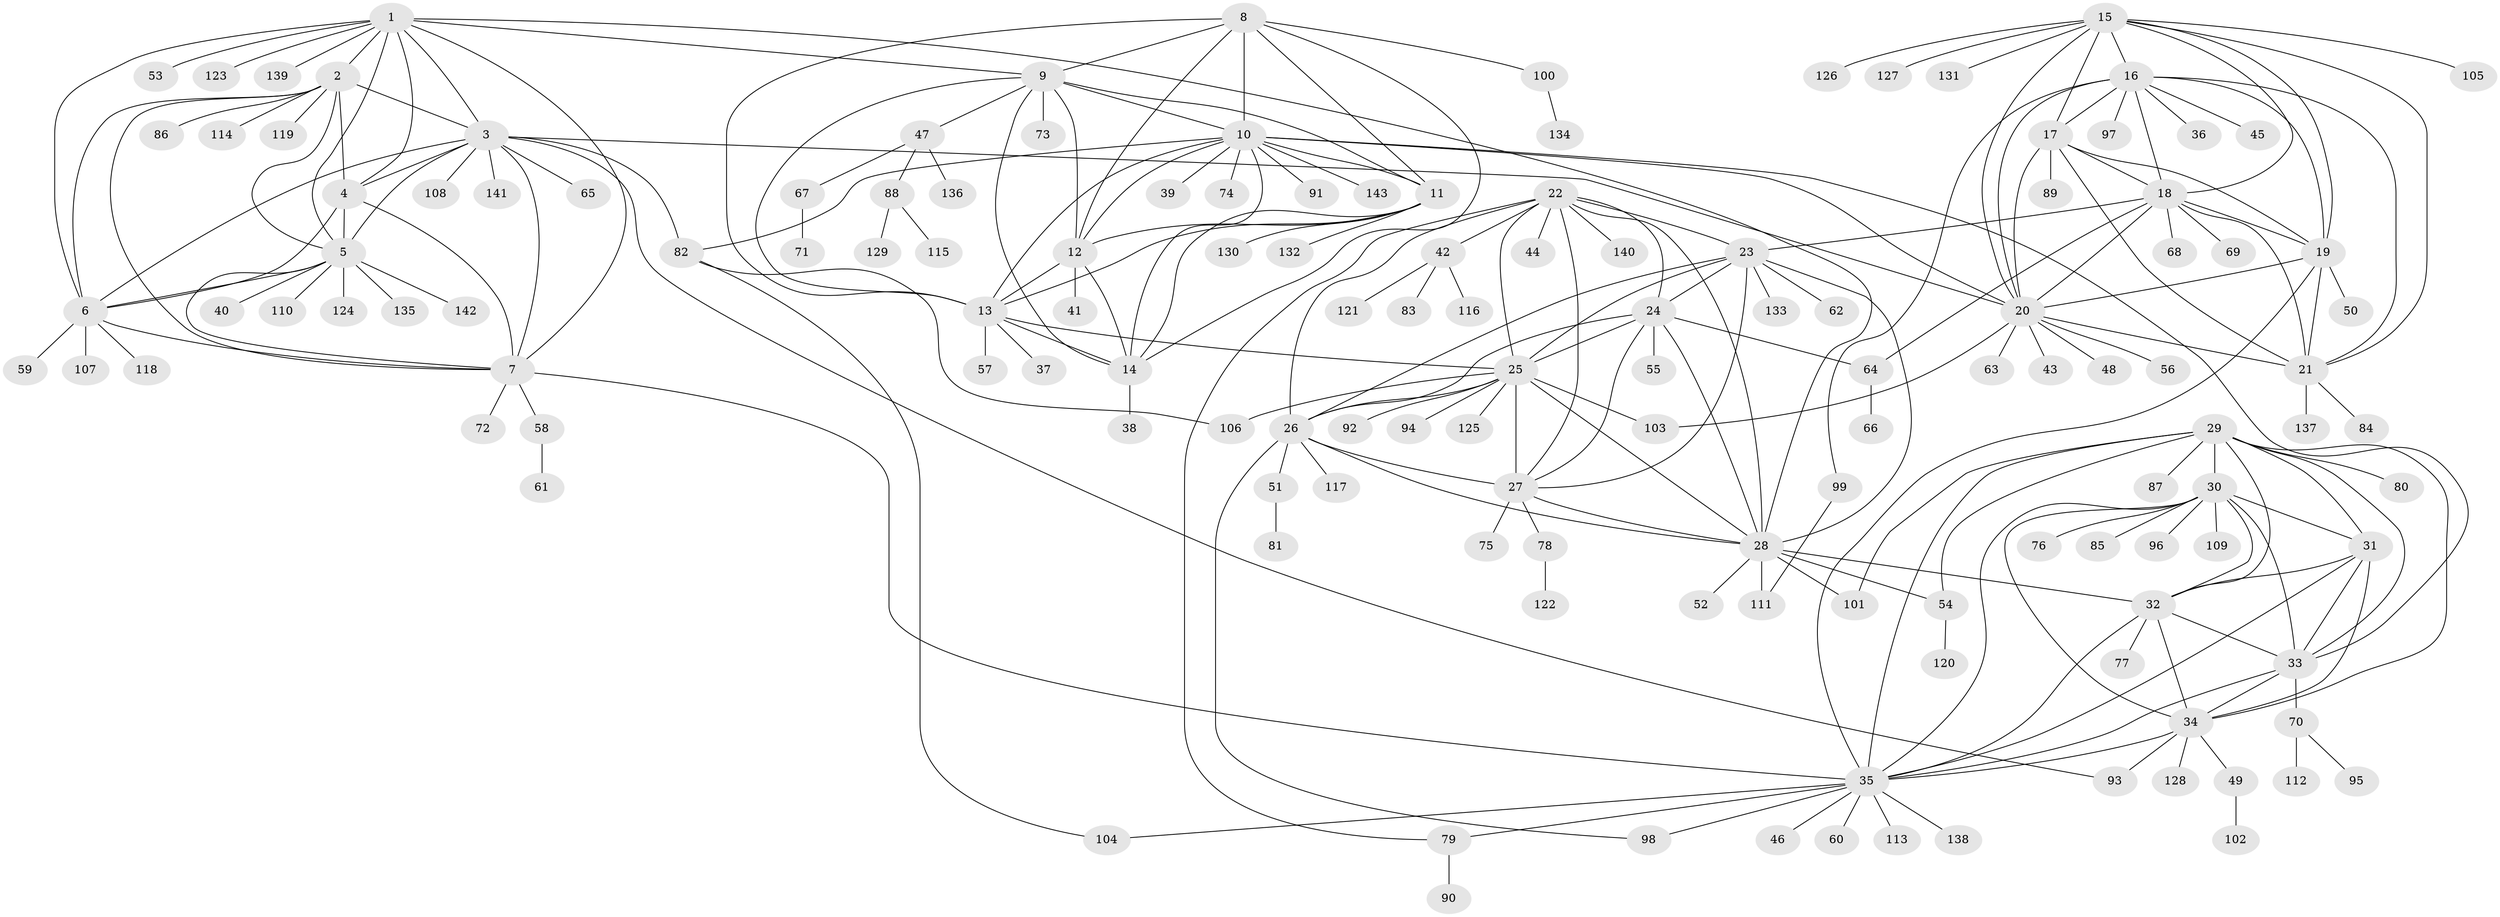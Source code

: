 // coarse degree distribution, {9: 0.03669724770642202, 6: 0.06422018348623854, 13: 0.009174311926605505, 8: 0.027522935779816515, 5: 0.009174311926605505, 10: 0.027522935779816515, 16: 0.009174311926605505, 14: 0.009174311926605505, 7: 0.03669724770642202, 12: 0.01834862385321101, 15: 0.009174311926605505, 1: 0.6330275229357798, 3: 0.01834862385321101, 2: 0.08256880733944955, 4: 0.009174311926605505}
// Generated by graph-tools (version 1.1) at 2025/42/03/06/25 10:42:12]
// undirected, 143 vertices, 234 edges
graph export_dot {
graph [start="1"]
  node [color=gray90,style=filled];
  1;
  2;
  3;
  4;
  5;
  6;
  7;
  8;
  9;
  10;
  11;
  12;
  13;
  14;
  15;
  16;
  17;
  18;
  19;
  20;
  21;
  22;
  23;
  24;
  25;
  26;
  27;
  28;
  29;
  30;
  31;
  32;
  33;
  34;
  35;
  36;
  37;
  38;
  39;
  40;
  41;
  42;
  43;
  44;
  45;
  46;
  47;
  48;
  49;
  50;
  51;
  52;
  53;
  54;
  55;
  56;
  57;
  58;
  59;
  60;
  61;
  62;
  63;
  64;
  65;
  66;
  67;
  68;
  69;
  70;
  71;
  72;
  73;
  74;
  75;
  76;
  77;
  78;
  79;
  80;
  81;
  82;
  83;
  84;
  85;
  86;
  87;
  88;
  89;
  90;
  91;
  92;
  93;
  94;
  95;
  96;
  97;
  98;
  99;
  100;
  101;
  102;
  103;
  104;
  105;
  106;
  107;
  108;
  109;
  110;
  111;
  112;
  113;
  114;
  115;
  116;
  117;
  118;
  119;
  120;
  121;
  122;
  123;
  124;
  125;
  126;
  127;
  128;
  129;
  130;
  131;
  132;
  133;
  134;
  135;
  136;
  137;
  138;
  139;
  140;
  141;
  142;
  143;
  1 -- 2;
  1 -- 3;
  1 -- 4;
  1 -- 5;
  1 -- 6;
  1 -- 7;
  1 -- 9;
  1 -- 28;
  1 -- 53;
  1 -- 123;
  1 -- 139;
  2 -- 3;
  2 -- 4;
  2 -- 5;
  2 -- 6;
  2 -- 7;
  2 -- 86;
  2 -- 114;
  2 -- 119;
  3 -- 4;
  3 -- 5;
  3 -- 6;
  3 -- 7;
  3 -- 20;
  3 -- 65;
  3 -- 82;
  3 -- 93;
  3 -- 108;
  3 -- 141;
  4 -- 5;
  4 -- 6;
  4 -- 7;
  5 -- 6;
  5 -- 7;
  5 -- 40;
  5 -- 110;
  5 -- 124;
  5 -- 135;
  5 -- 142;
  6 -- 7;
  6 -- 59;
  6 -- 107;
  6 -- 118;
  7 -- 35;
  7 -- 58;
  7 -- 72;
  8 -- 9;
  8 -- 10;
  8 -- 11;
  8 -- 12;
  8 -- 13;
  8 -- 14;
  8 -- 100;
  9 -- 10;
  9 -- 11;
  9 -- 12;
  9 -- 13;
  9 -- 14;
  9 -- 47;
  9 -- 73;
  10 -- 11;
  10 -- 12;
  10 -- 13;
  10 -- 14;
  10 -- 20;
  10 -- 33;
  10 -- 39;
  10 -- 74;
  10 -- 82;
  10 -- 91;
  10 -- 143;
  11 -- 12;
  11 -- 13;
  11 -- 14;
  11 -- 130;
  11 -- 132;
  12 -- 13;
  12 -- 14;
  12 -- 41;
  13 -- 14;
  13 -- 25;
  13 -- 37;
  13 -- 57;
  14 -- 38;
  15 -- 16;
  15 -- 17;
  15 -- 18;
  15 -- 19;
  15 -- 20;
  15 -- 21;
  15 -- 105;
  15 -- 126;
  15 -- 127;
  15 -- 131;
  16 -- 17;
  16 -- 18;
  16 -- 19;
  16 -- 20;
  16 -- 21;
  16 -- 36;
  16 -- 45;
  16 -- 97;
  16 -- 99;
  17 -- 18;
  17 -- 19;
  17 -- 20;
  17 -- 21;
  17 -- 89;
  18 -- 19;
  18 -- 20;
  18 -- 21;
  18 -- 23;
  18 -- 64;
  18 -- 68;
  18 -- 69;
  19 -- 20;
  19 -- 21;
  19 -- 35;
  19 -- 50;
  20 -- 21;
  20 -- 43;
  20 -- 48;
  20 -- 56;
  20 -- 63;
  20 -- 103;
  21 -- 84;
  21 -- 137;
  22 -- 23;
  22 -- 24;
  22 -- 25;
  22 -- 26;
  22 -- 27;
  22 -- 28;
  22 -- 42;
  22 -- 44;
  22 -- 79;
  22 -- 140;
  23 -- 24;
  23 -- 25;
  23 -- 26;
  23 -- 27;
  23 -- 28;
  23 -- 62;
  23 -- 133;
  24 -- 25;
  24 -- 26;
  24 -- 27;
  24 -- 28;
  24 -- 55;
  24 -- 64;
  25 -- 26;
  25 -- 27;
  25 -- 28;
  25 -- 92;
  25 -- 94;
  25 -- 103;
  25 -- 106;
  25 -- 125;
  26 -- 27;
  26 -- 28;
  26 -- 51;
  26 -- 98;
  26 -- 117;
  27 -- 28;
  27 -- 75;
  27 -- 78;
  28 -- 32;
  28 -- 52;
  28 -- 54;
  28 -- 101;
  28 -- 111;
  29 -- 30;
  29 -- 31;
  29 -- 32;
  29 -- 33;
  29 -- 34;
  29 -- 35;
  29 -- 54;
  29 -- 80;
  29 -- 87;
  29 -- 101;
  30 -- 31;
  30 -- 32;
  30 -- 33;
  30 -- 34;
  30 -- 35;
  30 -- 76;
  30 -- 85;
  30 -- 96;
  30 -- 109;
  31 -- 32;
  31 -- 33;
  31 -- 34;
  31 -- 35;
  32 -- 33;
  32 -- 34;
  32 -- 35;
  32 -- 77;
  33 -- 34;
  33 -- 35;
  33 -- 70;
  34 -- 35;
  34 -- 49;
  34 -- 93;
  34 -- 128;
  35 -- 46;
  35 -- 60;
  35 -- 79;
  35 -- 98;
  35 -- 104;
  35 -- 113;
  35 -- 138;
  42 -- 83;
  42 -- 116;
  42 -- 121;
  47 -- 67;
  47 -- 88;
  47 -- 136;
  49 -- 102;
  51 -- 81;
  54 -- 120;
  58 -- 61;
  64 -- 66;
  67 -- 71;
  70 -- 95;
  70 -- 112;
  78 -- 122;
  79 -- 90;
  82 -- 104;
  82 -- 106;
  88 -- 115;
  88 -- 129;
  99 -- 111;
  100 -- 134;
}
